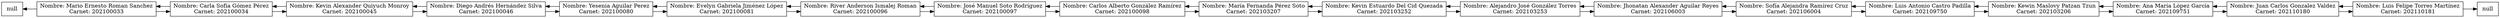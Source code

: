 digraph lista{
rankdir=LR;
node[shape = record];
nodonull1[label="null"];
nodonull2[label="null"];
nodonull1->nodo0 [dir=back];
nodo0[label="Nombre: Mario Ernesto Roman Sanchez\nCarnet: 202100033"];
nodo1[label="Nombre: Carla Sofía Gómez Pérez\nCarnet: 202100034"];
nodo2[label="Nombre: Kevin Alexander Quiyuch Monroy\nCarnet: 202100045"];
nodo3[label="Nombre: Diego Andrés Hernández Silva\nCarnet: 202100046"];
nodo4[label="Nombre: Yesenia Aguilar Perez\nCarnet: 202100080"];
nodo5[label="Nombre: Evelyn Gabriela Jiménez López\nCarnet: 202100081"];
nodo6[label="Nombre: River Anderson Ismalej Roman\nCarnet: 202100096"];
nodo7[label="Nombre: José Manuel Soto Rodríguez\nCarnet: 202100097"];
nodo8[label="Nombre: Carlos Alberto González Ramírez\nCarnet: 202100098"];
nodo9[label="Nombre: María Fernanda Pérez Soto\nCarnet: 202103207"];
nodo10[label="Nombre: Kevin Estuardo Del Cid Quezada\nCarnet: 202103252"];
nodo11[label="Nombre: Alejandro José González Torres\nCarnet: 202103253"];
nodo12[label="Nombre: Jhonatan Alexander Aguilar Reyes\nCarnet: 202106003"];
nodo13[label="Nombre: Sofía Alejandra Ramírez Cruz\nCarnet: 202106004"];
nodo14[label="Nombre: Luis Antonio Castro Padilla\nCarnet: 202109750"];
nodo15[label="Nombre: Kewin Maslovy Patzan Tzun\nCarnet: 202103206"];
nodo16[label="Nombre: Ana María López García\nCarnet: 202109751"];
nodo17[label="Nombre: Juan Carlos Gonzalez Valdez\nCarnet: 202110180"];
nodo18[label="Nombre: Luis Felipe Torres Martínez\nCarnet: 202110181"];
nodo0->nodo1;
nodo1->nodo0;
nodo1->nodo2;
nodo2->nodo1;
nodo2->nodo3;
nodo3->nodo2;
nodo3->nodo4;
nodo4->nodo3;
nodo4->nodo5;
nodo5->nodo4;
nodo5->nodo6;
nodo6->nodo5;
nodo6->nodo7;
nodo7->nodo6;
nodo7->nodo8;
nodo8->nodo7;
nodo8->nodo9;
nodo9->nodo8;
nodo9->nodo10;
nodo10->nodo9;
nodo10->nodo11;
nodo11->nodo10;
nodo11->nodo12;
nodo12->nodo11;
nodo12->nodo13;
nodo13->nodo12;
nodo13->nodo14;
nodo14->nodo13;
nodo14->nodo15;
nodo15->nodo14;
nodo15->nodo16;
nodo16->nodo15;
nodo16->nodo17;
nodo17->nodo16;
nodo17->nodo18;
nodo18->nodo17;
nodo18->nodonull2;
}